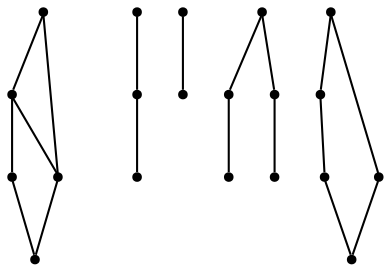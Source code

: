 graph {
  node [shape=point,comment="{\"directed\":false,\"doi\":\"10.1007/978-3-031-49272-3_15\",\"figure\":\"? (4)\"}"]

  v0 [pos="1459.3949145484187,905.7985198373733"]
  v1 [pos="1441.9818622460248,854.9879589568366"]
  v2 [pos="1411.087302330663,941.6141776702755"]
  v3 [pos="1383.8131171827226,854.9879589568366"]
  v4 [pos="1367.1636028058365,905.7985198373732"]
  v5 [pos="1276.7273603006568,941.6141776702755"]
  v6 [pos="1325.035099695248,905.7985198373732"]
  v7 [pos="1249.4531751527165,854.9879589568365"]
  v8 [pos="1307.6208074187089,854.9879589568366"]
  v9 [pos="1232.8026115669381,905.7985198373732"]
  v10 [pos="1132.1730185279491,941.6141776702755"]
  v11 [pos="1180.4818707198501,905.7985198373732"]
  v12 [pos="1104.900009765736,854.9879589568366"]
  v13 [pos="1163.0717116904614,854.9879589568366"]
  v14 [pos="1088.2494461799579,905.7985198373732"]
  v15 [pos="1035.930660676714,905.7985198373733"]
  v16 [pos="1018.5164160914884,854.9879589568366"]
  v17 [pos="987.6208705556523,941.6141776702755"]
  v18 [pos="960.3488474139135,854.9879589568366"]
  v19 [pos="943.6982520339263,905.7985198373732"]

  v0 -- v1 [id="-1",pos="1459.3949145484187,905.7985198373733 1441.9818622460248,854.9879589568366 1441.9818622460248,854.9879589568366 1441.9818622460248,854.9879589568366"]
  v2 -- v0 [id="-2",pos="1411.087302330663,941.6141776702755 1459.3949145484187,905.7985198373733 1459.3949145484187,905.7985198373733 1459.3949145484187,905.7985198373733"]
  v2 -- v3 [id="-3",pos="1411.087302330663,941.6141776702755 1383.8131171827226,854.9879589568366 1383.8131171827226,854.9879589568366 1383.8131171827226,854.9879589568366"]
  v3 -- v1 [id="-4",pos="1383.8131171827226,854.9879589568366 1441.9818622460248,854.9879589568366 1441.9818622460248,854.9879589568366 1441.9818622460248,854.9879589568366"]
  v4 -- v2 [id="-5",pos="1367.1636028058365,905.7985198373732 1411.087302330663,941.6141776702755 1411.087302330663,941.6141776702755 1411.087302330663,941.6141776702755"]
  v4 -- v3 [id="-6",pos="1367.1636028058365,905.7985198373732 1383.8131171827226,854.9879589568366 1383.8131171827226,854.9879589568366 1383.8131171827226,854.9879589568366"]
  v5 -- v6 [id="-7",pos="1276.7273603006568,941.6141776702755 1325.035099695248,905.7985198373732 1325.035099695248,905.7985198373732 1325.035099695248,905.7985198373732"]
  v7 -- v8 [id="-8",pos="1249.4531751527165,854.9879589568365 1307.6208074187089,854.9879589568366 1307.6208074187089,854.9879589568366 1307.6208074187089,854.9879589568366"]
  v9 -- v5 [id="-9",pos="1232.8026115669381,905.7985198373732 1276.7273603006568,941.6141776702755 1276.7273603006568,941.6141776702755 1276.7273603006568,941.6141776702755"]
  v10 -- v11 [id="-10",pos="1132.1730185279491,941.6141776702755 1180.4818707198501,905.7985198373732 1180.4818707198501,905.7985198373732 1180.4818707198501,905.7985198373732"]
  v12 -- v13 [id="-11",pos="1104.900009765736,854.9879589568366 1163.0717116904614,854.9879589568366 1163.0717116904614,854.9879589568366 1163.0717116904614,854.9879589568366"]
  v14 -- v10 [id="-12",pos="1088.2494461799579,905.7985198373732 1132.1730185279491,941.6141776702755 1132.1730185279491,941.6141776702755 1132.1730185279491,941.6141776702755"]
  v14 -- v12 [id="-13",pos="1088.2494461799579,905.7985198373732 1104.900009765736,854.9879589568366 1104.900009765736,854.9879589568366 1104.900009765736,854.9879589568366"]
  v15 -- v16 [id="-14",pos="1035.930660676714,905.7985198373733 1018.5164160914884,854.9879589568366 1018.5164160914884,854.9879589568366 1018.5164160914884,854.9879589568366"]
  v17 -- v15 [id="-15",pos="987.6208705556523,941.6141776702755 1035.930660676714,905.7985198373733 1035.930660676714,905.7985198373733 1035.930660676714,905.7985198373733"]
  v18 -- v16 [id="-16",pos="960.3488474139135,854.9879589568366 1018.5164160914884,854.9879589568366 1018.5164160914884,854.9879589568366 1018.5164160914884,854.9879589568366"]
  v19 -- v17 [id="-17",pos="943.6982520339263,905.7985198373732 987.6208705556523,941.6141776702755 987.6208705556523,941.6141776702755 987.6208705556523,941.6141776702755"]
  v19 -- v18 [id="-18",pos="943.6982520339263,905.7985198373732 960.3488474139135,854.9879589568366 960.3488474139135,854.9879589568366 960.3488474139135,854.9879589568366"]
}